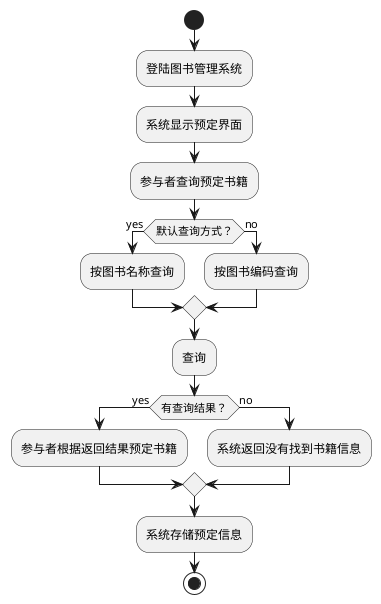 @startuml
start
:登陆图书管理系统;
:系统显示预定界面;
:参与者查询预定书籍;
if (默认查询方式？) then (yes)
  :按图书名称查询;
else (no)
  :按图书编码查询;
endif
:查询;
if (有查询结果？) then (yes)
  :参与者根据返回结果预定书籍;
else (no)
  :系统返回没有找到书籍信息;
endif
:系统存储预定信息;
stop
@enduml